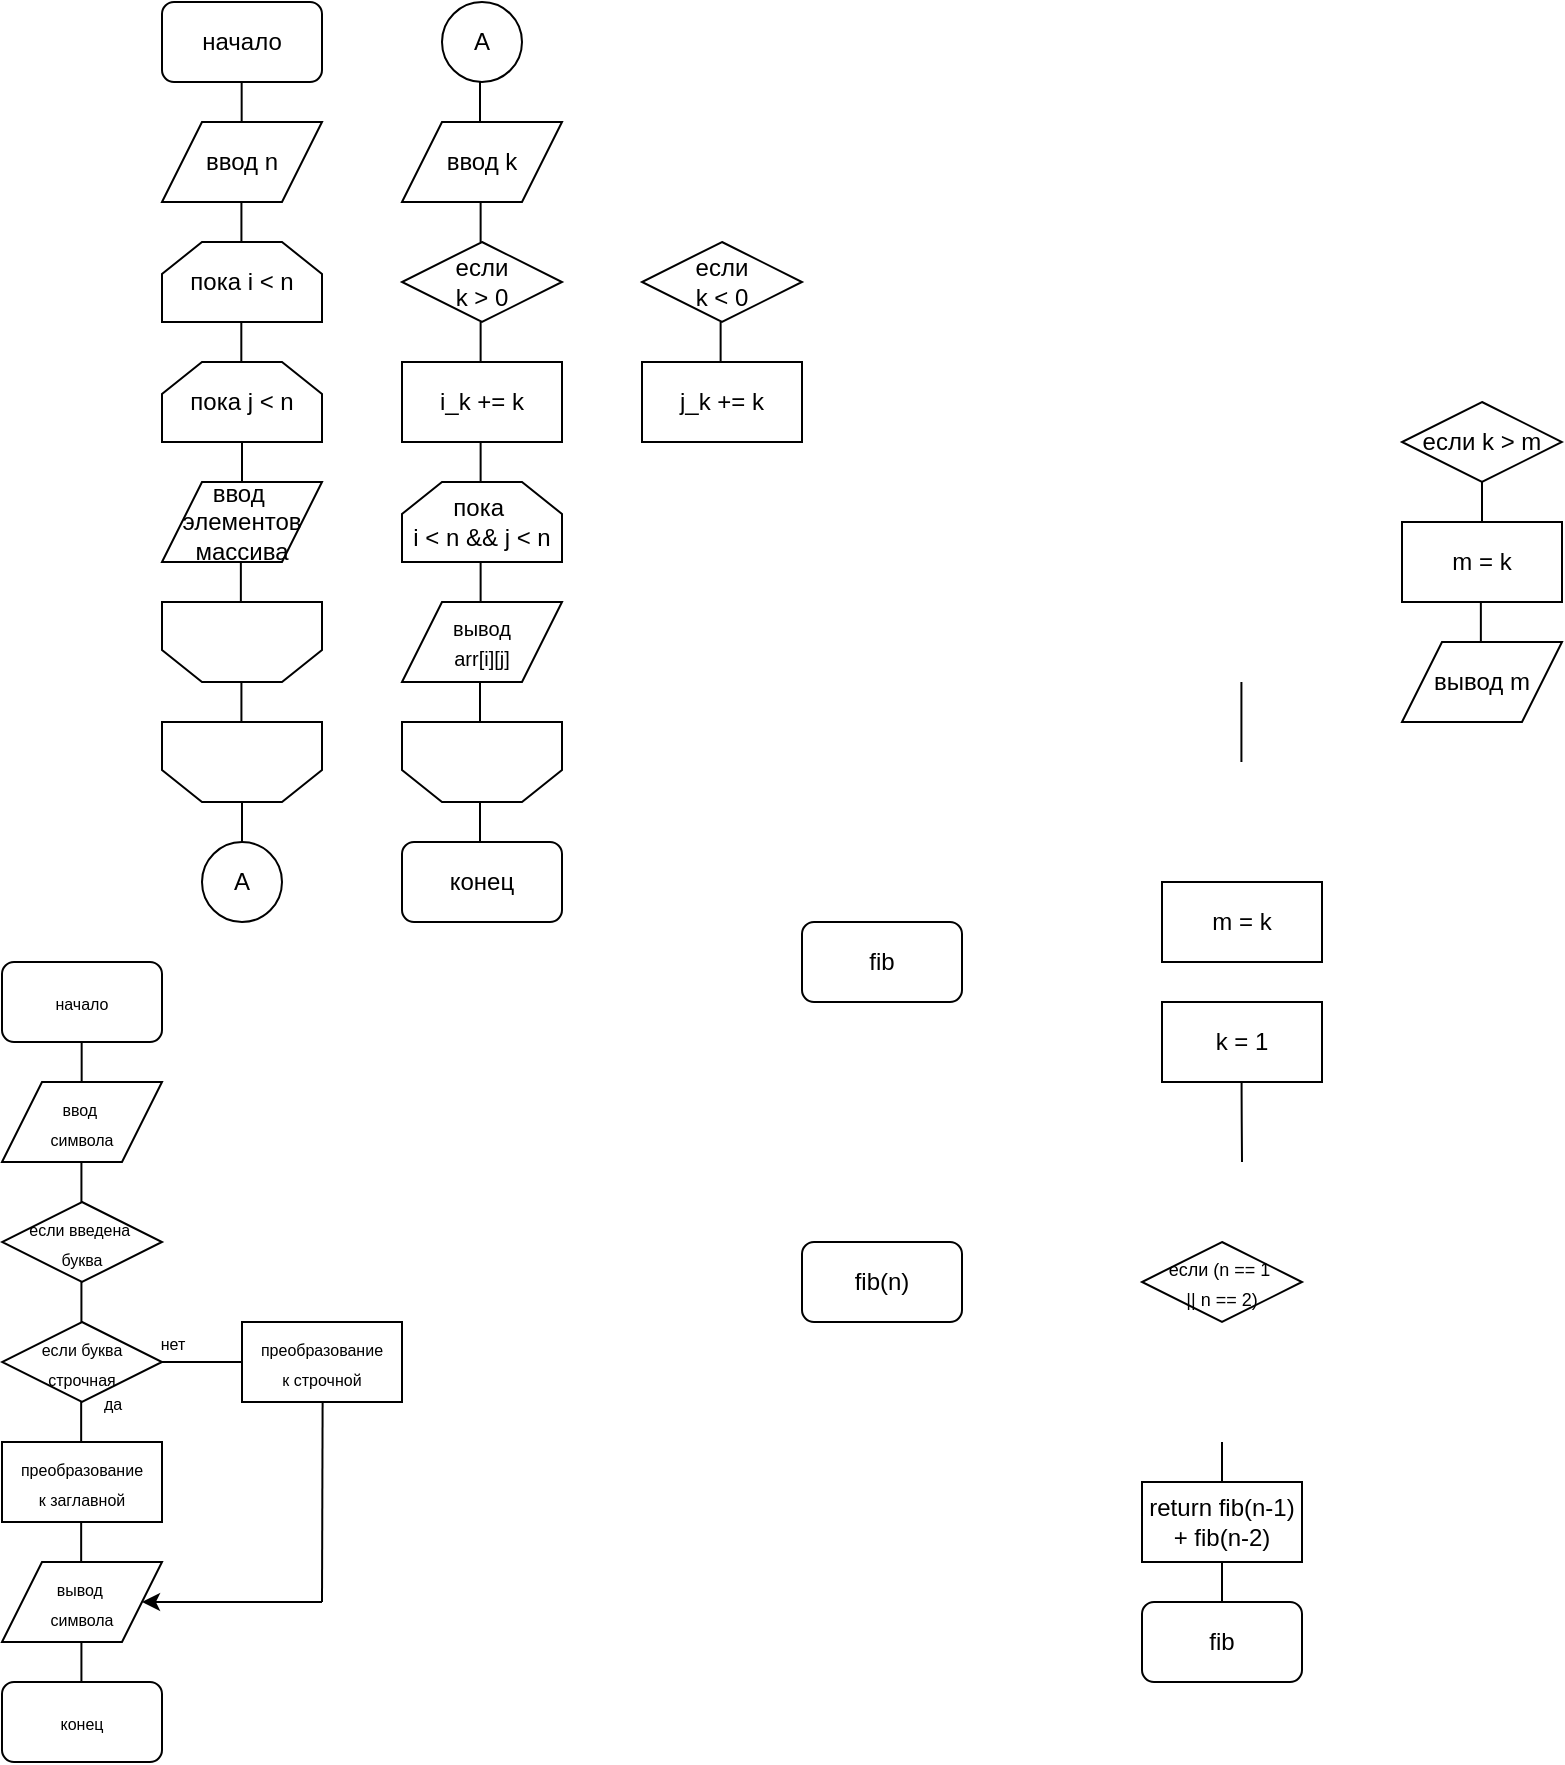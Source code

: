 <mxfile version="14.8.4" type="github">
  <diagram id="jxAJT3Dp_lEYtX4IT00w" name="Page-1">
    <mxGraphModel dx="831" dy="483" grid="1" gridSize="10" guides="1" tooltips="1" connect="1" arrows="1" fold="1" page="1" pageScale="1" pageWidth="827" pageHeight="1169" math="0" shadow="0">
      <root>
        <mxCell id="0" />
        <mxCell id="1" parent="0" />
        <mxCell id="q-B6tYfIVw1v354TyaNC-1" value="начало" style="rounded=1;whiteSpace=wrap;html=1;" parent="1" vertex="1">
          <mxGeometry x="120" y="40" width="80" height="40" as="geometry" />
        </mxCell>
        <mxCell id="q-B6tYfIVw1v354TyaNC-2" value="ввод n" style="shape=parallelogram;perimeter=parallelogramPerimeter;whiteSpace=wrap;html=1;fixedSize=1;" parent="1" vertex="1">
          <mxGeometry x="120" y="100" width="80" height="40" as="geometry" />
        </mxCell>
        <mxCell id="q-B6tYfIVw1v354TyaNC-3" value="" style="endArrow=none;html=1;" parent="1" edge="1">
          <mxGeometry width="50" height="50" relative="1" as="geometry">
            <mxPoint x="159.83" y="100" as="sourcePoint" />
            <mxPoint x="159.83" y="80" as="targetPoint" />
            <Array as="points">
              <mxPoint x="159.83" y="90" />
            </Array>
          </mxGeometry>
        </mxCell>
        <mxCell id="q-B6tYfIVw1v354TyaNC-4" value="" style="endArrow=none;html=1;" parent="1" edge="1">
          <mxGeometry width="50" height="50" relative="1" as="geometry">
            <mxPoint x="159.66" y="220" as="sourcePoint" />
            <mxPoint x="159.66" y="200" as="targetPoint" />
            <Array as="points">
              <mxPoint x="159.66" y="210" />
            </Array>
          </mxGeometry>
        </mxCell>
        <mxCell id="q-B6tYfIVw1v354TyaNC-19" value="конец" style="rounded=1;whiteSpace=wrap;html=1;" parent="1" vertex="1">
          <mxGeometry x="240" y="460" width="80" height="40" as="geometry" />
        </mxCell>
        <mxCell id="q-B6tYfIVw1v354TyaNC-56" value="" style="endArrow=none;html=1;" parent="1" edge="1">
          <mxGeometry width="50" height="50" relative="1" as="geometry">
            <mxPoint x="279.0" y="400" as="sourcePoint" />
            <mxPoint x="279.0" y="380" as="targetPoint" />
          </mxGeometry>
        </mxCell>
        <mxCell id="as-uDfVPaRtVAODGeOcq-2" value="пока i &amp;lt; n" style="shape=loopLimit;whiteSpace=wrap;html=1;size=20;" parent="1" vertex="1">
          <mxGeometry x="120" y="160" width="80" height="40" as="geometry" />
        </mxCell>
        <mxCell id="as-uDfVPaRtVAODGeOcq-5" value="" style="endArrow=none;html=1;" parent="1" edge="1">
          <mxGeometry width="50" height="50" relative="1" as="geometry">
            <mxPoint x="160.0" y="280" as="sourcePoint" />
            <mxPoint x="160.0" y="260" as="targetPoint" />
            <Array as="points">
              <mxPoint x="160.0" y="270" />
            </Array>
          </mxGeometry>
        </mxCell>
        <mxCell id="0Lpr6tSooY7eldmH0HWz-1" value="если &lt;br&gt;k &amp;gt; 0" style="rhombus;whiteSpace=wrap;html=1;" parent="1" vertex="1">
          <mxGeometry x="240" y="160" width="80" height="40" as="geometry" />
        </mxCell>
        <mxCell id="0Lpr6tSooY7eldmH0HWz-2" value="" style="endArrow=none;html=1;" parent="1" edge="1">
          <mxGeometry width="50" height="50" relative="1" as="geometry">
            <mxPoint x="279.31" y="160" as="sourcePoint" />
            <mxPoint x="279.31" y="140" as="targetPoint" />
            <Array as="points">
              <mxPoint x="279.31" y="150" />
            </Array>
          </mxGeometry>
        </mxCell>
        <mxCell id="0Lpr6tSooY7eldmH0HWz-4" value="" style="endArrow=none;html=1;" parent="1" edge="1">
          <mxGeometry width="50" height="50" relative="1" as="geometry">
            <mxPoint x="160.0" y="460" as="sourcePoint" />
            <mxPoint x="160.0" y="440" as="targetPoint" />
            <Array as="points">
              <mxPoint x="160.0" y="450" />
            </Array>
          </mxGeometry>
        </mxCell>
        <mxCell id="0Lpr6tSooY7eldmH0HWz-5" value="&lt;font style=&quot;font-size: 8px&quot;&gt;да&lt;/font&gt;" style="text;html=1;align=center;verticalAlign=middle;resizable=0;points=[];autosize=1;strokeColor=none;" parent="1" vertex="1">
          <mxGeometry x="85" y="730" width="20" height="20" as="geometry" />
        </mxCell>
        <mxCell id="0Lpr6tSooY7eldmH0HWz-6" value="&lt;font style=&quot;font-size: 8px&quot;&gt;нет&lt;/font&gt;" style="text;html=1;align=center;verticalAlign=middle;resizable=0;points=[];autosize=1;strokeColor=none;" parent="1" vertex="1">
          <mxGeometry x="110" y="700" width="30" height="20" as="geometry" />
        </mxCell>
        <mxCell id="0Lpr6tSooY7eldmH0HWz-8" value="i_k += k" style="rounded=0;whiteSpace=wrap;html=1;" parent="1" vertex="1">
          <mxGeometry x="240" y="220" width="80" height="40" as="geometry" />
        </mxCell>
        <mxCell id="0Lpr6tSooY7eldmH0HWz-9" value="&lt;font style=&quot;font-size: 8px&quot;&gt;если введена&amp;nbsp;&lt;br&gt;буква&lt;/font&gt;" style="rhombus;whiteSpace=wrap;html=1;" parent="1" vertex="1">
          <mxGeometry x="40" y="640" width="80" height="40" as="geometry" />
        </mxCell>
        <mxCell id="0Lpr6tSooY7eldmH0HWz-10" value="" style="endArrow=none;html=1;" parent="1" edge="1">
          <mxGeometry width="50" height="50" relative="1" as="geometry">
            <mxPoint x="659.71" y="420" as="sourcePoint" />
            <mxPoint x="659.71" y="380" as="targetPoint" />
          </mxGeometry>
        </mxCell>
        <mxCell id="0Lpr6tSooY7eldmH0HWz-11" value="m = k" style="rounded=0;whiteSpace=wrap;html=1;" parent="1" vertex="1">
          <mxGeometry x="620" y="480" width="80" height="40" as="geometry" />
        </mxCell>
        <mxCell id="0Lpr6tSooY7eldmH0HWz-13" value="" style="endArrow=none;html=1;" parent="1" edge="1">
          <mxGeometry width="50" height="50" relative="1" as="geometry">
            <mxPoint x="159.71" y="400" as="sourcePoint" />
            <mxPoint x="159.71" y="380" as="targetPoint" />
            <Array as="points">
              <mxPoint x="159.71" y="390" />
            </Array>
          </mxGeometry>
        </mxCell>
        <mxCell id="0Lpr6tSooY7eldmH0HWz-14" value="k = 1" style="rounded=0;whiteSpace=wrap;html=1;" parent="1" vertex="1">
          <mxGeometry x="620" y="540" width="80" height="40" as="geometry" />
        </mxCell>
        <mxCell id="0Lpr6tSooY7eldmH0HWz-15" value="" style="endArrow=none;html=1;" parent="1" edge="1">
          <mxGeometry width="50" height="50" relative="1" as="geometry">
            <mxPoint x="279.31" y="280" as="sourcePoint" />
            <mxPoint x="279.31" y="260" as="targetPoint" />
            <Array as="points">
              <mxPoint x="279.31" y="270" />
            </Array>
          </mxGeometry>
        </mxCell>
        <mxCell id="0Lpr6tSooY7eldmH0HWz-16" value="" style="endArrow=none;html=1;" parent="1" edge="1">
          <mxGeometry width="50" height="50" relative="1" as="geometry">
            <mxPoint x="200" y="840" as="sourcePoint" />
            <mxPoint x="200.31" y="739.17" as="targetPoint" />
          </mxGeometry>
        </mxCell>
        <mxCell id="0Lpr6tSooY7eldmH0HWz-18" value="" style="endArrow=classic;html=1;" parent="1" edge="1">
          <mxGeometry width="50" height="50" relative="1" as="geometry">
            <mxPoint x="200" y="840" as="sourcePoint" />
            <mxPoint x="110" y="840" as="targetPoint" />
          </mxGeometry>
        </mxCell>
        <mxCell id="0Lpr6tSooY7eldmH0HWz-19" value="" style="endArrow=none;html=1;" parent="1" edge="1">
          <mxGeometry width="50" height="50" relative="1" as="geometry">
            <mxPoint x="660" y="620" as="sourcePoint" />
            <mxPoint x="659.8" y="580" as="targetPoint" />
            <Array as="points">
              <mxPoint x="659.8" y="590" />
            </Array>
          </mxGeometry>
        </mxCell>
        <mxCell id="0Lpr6tSooY7eldmH0HWz-20" value="если k &amp;gt; m" style="rhombus;whiteSpace=wrap;html=1;" parent="1" vertex="1">
          <mxGeometry x="740" y="240" width="80" height="40" as="geometry" />
        </mxCell>
        <mxCell id="0Lpr6tSooY7eldmH0HWz-21" value="m = k" style="rounded=0;whiteSpace=wrap;html=1;" parent="1" vertex="1">
          <mxGeometry x="740" y="300" width="80" height="40" as="geometry" />
        </mxCell>
        <mxCell id="0Lpr6tSooY7eldmH0HWz-22" value="вывод m" style="shape=parallelogram;perimeter=parallelogramPerimeter;whiteSpace=wrap;html=1;fixedSize=1;" parent="1" vertex="1">
          <mxGeometry x="740" y="360" width="80" height="40" as="geometry" />
        </mxCell>
        <mxCell id="0Lpr6tSooY7eldmH0HWz-23" value="" style="shape=loopLimit;whiteSpace=wrap;html=1;size=20;rotation=-180;" parent="1" vertex="1">
          <mxGeometry x="120" y="400" width="80" height="40" as="geometry" />
        </mxCell>
        <mxCell id="0Lpr6tSooY7eldmH0HWz-24" value="" style="endArrow=none;html=1;" parent="1" edge="1">
          <mxGeometry width="50" height="50" relative="1" as="geometry">
            <mxPoint x="279.31" y="220" as="sourcePoint" />
            <mxPoint x="279.31" y="200" as="targetPoint" />
            <Array as="points">
              <mxPoint x="279.31" y="210" />
            </Array>
          </mxGeometry>
        </mxCell>
        <mxCell id="0Lpr6tSooY7eldmH0HWz-25" value="" style="endArrow=none;html=1;" parent="1" edge="1">
          <mxGeometry width="50" height="50" relative="1" as="geometry">
            <mxPoint x="279" y="460" as="sourcePoint" />
            <mxPoint x="279" y="440" as="targetPoint" />
            <Array as="points">
              <mxPoint x="279" y="450" />
            </Array>
          </mxGeometry>
        </mxCell>
        <mxCell id="0Lpr6tSooY7eldmH0HWz-26" value="" style="endArrow=none;html=1;" parent="1" edge="1">
          <mxGeometry width="50" height="50" relative="1" as="geometry">
            <mxPoint x="780" y="300" as="sourcePoint" />
            <mxPoint x="780" y="280" as="targetPoint" />
            <Array as="points">
              <mxPoint x="780" y="290" />
            </Array>
          </mxGeometry>
        </mxCell>
        <mxCell id="0Lpr6tSooY7eldmH0HWz-27" value="" style="endArrow=none;html=1;" parent="1" edge="1">
          <mxGeometry width="50" height="50" relative="1" as="geometry">
            <mxPoint x="779.43" y="360" as="sourcePoint" />
            <mxPoint x="779.43" y="340" as="targetPoint" />
            <Array as="points">
              <mxPoint x="779.43" y="350" />
            </Array>
          </mxGeometry>
        </mxCell>
        <mxCell id="0Lpr6tSooY7eldmH0HWz-28" value="A" style="ellipse;whiteSpace=wrap;html=1;aspect=fixed;" parent="1" vertex="1">
          <mxGeometry x="260" y="40" width="40" height="40" as="geometry" />
        </mxCell>
        <mxCell id="0Lpr6tSooY7eldmH0HWz-29" value="A" style="ellipse;whiteSpace=wrap;html=1;aspect=fixed;" parent="1" vertex="1">
          <mxGeometry x="140" y="460" width="40" height="40" as="geometry" />
        </mxCell>
        <mxCell id="0Lpr6tSooY7eldmH0HWz-30" value="" style="endArrow=none;html=1;" parent="1" edge="1">
          <mxGeometry width="50" height="50" relative="1" as="geometry">
            <mxPoint x="279.0" y="100" as="sourcePoint" />
            <mxPoint x="279.0" y="80" as="targetPoint" />
            <Array as="points">
              <mxPoint x="279.0" y="90" />
            </Array>
          </mxGeometry>
        </mxCell>
        <mxCell id="TC49I6aeEAGeaz-uQ3c7-3" value="" style="endArrow=none;html=1;" parent="1" edge="1">
          <mxGeometry width="50" height="50" relative="1" as="geometry">
            <mxPoint x="159.71" y="160" as="sourcePoint" />
            <mxPoint x="159.71" y="140" as="targetPoint" />
            <Array as="points">
              <mxPoint x="159.71" y="150" />
            </Array>
          </mxGeometry>
        </mxCell>
        <mxCell id="TC49I6aeEAGeaz-uQ3c7-4" value="" style="endArrow=none;html=1;" parent="1" edge="1">
          <mxGeometry width="50" height="50" relative="1" as="geometry">
            <mxPoint x="159.43" y="340" as="sourcePoint" />
            <mxPoint x="159.43" y="320" as="targetPoint" />
            <Array as="points">
              <mxPoint x="159.43" y="330" />
            </Array>
          </mxGeometry>
        </mxCell>
        <mxCell id="TC49I6aeEAGeaz-uQ3c7-5" value="" style="endArrow=none;html=1;" parent="1" edge="1">
          <mxGeometry width="50" height="50" relative="1" as="geometry">
            <mxPoint x="399.31" y="220" as="sourcePoint" />
            <mxPoint x="399.31" y="200" as="targetPoint" />
            <Array as="points">
              <mxPoint x="399.31" y="210" />
            </Array>
          </mxGeometry>
        </mxCell>
        <mxCell id="TC49I6aeEAGeaz-uQ3c7-7" value="" style="endArrow=none;html=1;" parent="1" edge="1">
          <mxGeometry width="50" height="50" relative="1" as="geometry">
            <mxPoint x="279.31" y="340" as="sourcePoint" />
            <mxPoint x="279.31" y="320" as="targetPoint" />
            <Array as="points">
              <mxPoint x="279.31" y="330" />
            </Array>
          </mxGeometry>
        </mxCell>
        <mxCell id="TeU_szkID0HRHD4BmNii-1" value="ввод&amp;nbsp;&lt;br&gt;элементов&lt;br&gt;массива" style="shape=parallelogram;perimeter=parallelogramPerimeter;whiteSpace=wrap;html=1;fixedSize=1;" parent="1" vertex="1">
          <mxGeometry x="120" y="280" width="80" height="40" as="geometry" />
        </mxCell>
        <mxCell id="TeU_szkID0HRHD4BmNii-3" value="если &lt;br&gt;k &amp;lt; 0" style="rhombus;whiteSpace=wrap;html=1;" parent="1" vertex="1">
          <mxGeometry x="360" y="160" width="80" height="40" as="geometry" />
        </mxCell>
        <mxCell id="TeU_szkID0HRHD4BmNii-4" value="&lt;font size=&quot;1&quot;&gt;вывод&lt;br&gt;arr[i][j]&lt;br&gt;&lt;/font&gt;" style="shape=parallelogram;perimeter=parallelogramPerimeter;whiteSpace=wrap;html=1;fixedSize=1;" parent="1" vertex="1">
          <mxGeometry x="240" y="340" width="80" height="40" as="geometry" />
        </mxCell>
        <mxCell id="i1lvCAq2LdNfaf-z3_G_-1" value="пока j &amp;lt; n" style="shape=loopLimit;whiteSpace=wrap;html=1;size=20;" parent="1" vertex="1">
          <mxGeometry x="120" y="220" width="80" height="40" as="geometry" />
        </mxCell>
        <mxCell id="i1lvCAq2LdNfaf-z3_G_-2" value="" style="shape=loopLimit;whiteSpace=wrap;html=1;size=20;rotation=-180;" parent="1" vertex="1">
          <mxGeometry x="120" y="340" width="80" height="40" as="geometry" />
        </mxCell>
        <mxCell id="i1lvCAq2LdNfaf-z3_G_-3" value="ввод k" style="shape=parallelogram;perimeter=parallelogramPerimeter;whiteSpace=wrap;html=1;fixedSize=1;" parent="1" vertex="1">
          <mxGeometry x="240" y="100" width="80" height="40" as="geometry" />
        </mxCell>
        <mxCell id="i1lvCAq2LdNfaf-z3_G_-4" value="" style="endArrow=none;html=1;" parent="1" edge="1">
          <mxGeometry width="50" height="50" relative="1" as="geometry">
            <mxPoint x="120" y="720" as="sourcePoint" />
            <mxPoint x="160" y="720" as="targetPoint" />
          </mxGeometry>
        </mxCell>
        <mxCell id="i1lvCAq2LdNfaf-z3_G_-5" value="j_k += k" style="rounded=0;whiteSpace=wrap;html=1;" parent="1" vertex="1">
          <mxGeometry x="360" y="220" width="80" height="40" as="geometry" />
        </mxCell>
        <mxCell id="i1lvCAq2LdNfaf-z3_G_-6" value="пока&amp;nbsp;&lt;br&gt;i &amp;lt; n &amp;amp;&amp;amp; j &amp;lt; n" style="shape=loopLimit;whiteSpace=wrap;html=1;size=20;" parent="1" vertex="1">
          <mxGeometry x="240" y="280" width="80" height="40" as="geometry" />
        </mxCell>
        <mxCell id="i1lvCAq2LdNfaf-z3_G_-7" value="" style="shape=loopLimit;whiteSpace=wrap;html=1;size=20;rotation=-180;" parent="1" vertex="1">
          <mxGeometry x="240" y="400" width="80" height="40" as="geometry" />
        </mxCell>
        <mxCell id="x8ZAdLDHv3qDcoHu8QLF-1" value="&lt;font style=&quot;font-size: 8px&quot;&gt;начало&lt;/font&gt;" style="rounded=1;whiteSpace=wrap;html=1;" parent="1" vertex="1">
          <mxGeometry x="40" y="520" width="80" height="40" as="geometry" />
        </mxCell>
        <mxCell id="x8ZAdLDHv3qDcoHu8QLF-2" value="&lt;font style=&quot;font-size: 8px&quot;&gt;ввод&amp;nbsp;&lt;br&gt;символа&lt;/font&gt;" style="shape=parallelogram;perimeter=parallelogramPerimeter;whiteSpace=wrap;html=1;fixedSize=1;" parent="1" vertex="1">
          <mxGeometry x="40" y="580" width="80" height="40" as="geometry" />
        </mxCell>
        <mxCell id="x8ZAdLDHv3qDcoHu8QLF-3" value="" style="endArrow=none;html=1;" parent="1" edge="1">
          <mxGeometry width="50" height="50" relative="1" as="geometry">
            <mxPoint x="79.83" y="580" as="sourcePoint" />
            <mxPoint x="79.83" y="560" as="targetPoint" />
            <Array as="points">
              <mxPoint x="79.83" y="570" />
            </Array>
          </mxGeometry>
        </mxCell>
        <mxCell id="x8ZAdLDHv3qDcoHu8QLF-4" value="" style="endArrow=none;html=1;" parent="1" edge="1">
          <mxGeometry width="50" height="50" relative="1" as="geometry">
            <mxPoint x="79.58" y="760" as="sourcePoint" />
            <mxPoint x="79.58" y="740" as="targetPoint" />
            <Array as="points">
              <mxPoint x="79.58" y="750" />
            </Array>
          </mxGeometry>
        </mxCell>
        <mxCell id="x8ZAdLDHv3qDcoHu8QLF-6" value="" style="endArrow=none;html=1;" parent="1" edge="1">
          <mxGeometry width="50" height="50" relative="1" as="geometry">
            <mxPoint x="650" y="780" as="sourcePoint" />
            <mxPoint x="650" y="760" as="targetPoint" />
            <Array as="points">
              <mxPoint x="650" y="770" />
            </Array>
          </mxGeometry>
        </mxCell>
        <mxCell id="x8ZAdLDHv3qDcoHu8QLF-18" value="" style="endArrow=none;html=1;" parent="1" edge="1">
          <mxGeometry width="50" height="50" relative="1" as="geometry">
            <mxPoint x="79.71" y="640" as="sourcePoint" />
            <mxPoint x="79.71" y="620" as="targetPoint" />
            <Array as="points">
              <mxPoint x="79.71" y="630" />
            </Array>
          </mxGeometry>
        </mxCell>
        <mxCell id="x8ZAdLDHv3qDcoHu8QLF-29" value="&lt;font style=&quot;font-size: 8px&quot;&gt;конец&lt;/font&gt;" style="rounded=1;whiteSpace=wrap;html=1;" parent="1" vertex="1">
          <mxGeometry x="40" y="880" width="80" height="40" as="geometry" />
        </mxCell>
        <mxCell id="x8ZAdLDHv3qDcoHu8QLF-30" value="fib" style="rounded=1;whiteSpace=wrap;html=1;" parent="1" vertex="1">
          <mxGeometry x="440" y="500" width="80" height="40" as="geometry" />
        </mxCell>
        <mxCell id="x8ZAdLDHv3qDcoHu8QLF-32" value="" style="endArrow=none;html=1;" parent="1" edge="1">
          <mxGeometry width="50" height="50" relative="1" as="geometry">
            <mxPoint x="79.58" y="820" as="sourcePoint" />
            <mxPoint x="79.58" y="800" as="targetPoint" />
            <Array as="points">
              <mxPoint x="79.58" y="810" />
            </Array>
          </mxGeometry>
        </mxCell>
        <mxCell id="x8ZAdLDHv3qDcoHu8QLF-34" value="" style="endArrow=none;html=1;" parent="1" edge="1">
          <mxGeometry width="50" height="50" relative="1" as="geometry">
            <mxPoint x="79.71" y="880" as="sourcePoint" />
            <mxPoint x="79.71" y="860" as="targetPoint" />
            <Array as="points">
              <mxPoint x="79.71" y="870" />
            </Array>
          </mxGeometry>
        </mxCell>
        <mxCell id="x8ZAdLDHv3qDcoHu8QLF-43" value="" style="endArrow=none;html=1;" parent="1" edge="1">
          <mxGeometry width="50" height="50" relative="1" as="geometry">
            <mxPoint x="650" y="840" as="sourcePoint" />
            <mxPoint x="650" y="820" as="targetPoint" />
            <Array as="points">
              <mxPoint x="650" y="830" />
            </Array>
          </mxGeometry>
        </mxCell>
        <mxCell id="x8ZAdLDHv3qDcoHu8QLF-49" value="" style="endArrow=none;html=1;" parent="1" edge="1">
          <mxGeometry width="50" height="50" relative="1" as="geometry">
            <mxPoint x="79.71" y="700" as="sourcePoint" />
            <mxPoint x="79.71" y="680" as="targetPoint" />
            <Array as="points">
              <mxPoint x="79.71" y="690" />
            </Array>
          </mxGeometry>
        </mxCell>
        <mxCell id="x8ZAdLDHv3qDcoHu8QLF-52" value="&lt;font style=&quot;font-size: 9px&quot;&gt;если (n == 1&amp;nbsp;&lt;br&gt;|| n == 2)&lt;/font&gt;" style="rhombus;whiteSpace=wrap;html=1;" parent="1" vertex="1">
          <mxGeometry x="610" y="660" width="80" height="40" as="geometry" />
        </mxCell>
        <mxCell id="x8ZAdLDHv3qDcoHu8QLF-54" value="&lt;font style=&quot;font-size: 8px&quot;&gt;преобразование&lt;br&gt;к заглавной&lt;/font&gt;" style="rounded=0;whiteSpace=wrap;html=1;" parent="1" vertex="1">
          <mxGeometry x="40" y="760" width="80" height="40" as="geometry" />
        </mxCell>
        <mxCell id="x8ZAdLDHv3qDcoHu8QLF-55" value="return fib(n-1)&lt;br&gt;+ fib(n-2)" style="rounded=0;whiteSpace=wrap;html=1;" parent="1" vertex="1">
          <mxGeometry x="610" y="780" width="80" height="40" as="geometry" />
        </mxCell>
        <mxCell id="x8ZAdLDHv3qDcoHu8QLF-56" value="fib(n)" style="rounded=1;whiteSpace=wrap;html=1;" parent="1" vertex="1">
          <mxGeometry x="440" y="660" width="80" height="40" as="geometry" />
        </mxCell>
        <mxCell id="x8ZAdLDHv3qDcoHu8QLF-57" value="&lt;font style=&quot;font-size: 8px&quot;&gt;вывод&amp;nbsp;&lt;br&gt;символа&lt;/font&gt;" style="shape=parallelogram;perimeter=parallelogramPerimeter;whiteSpace=wrap;html=1;fixedSize=1;" parent="1" vertex="1">
          <mxGeometry x="40" y="820" width="80" height="40" as="geometry" />
        </mxCell>
        <mxCell id="x8ZAdLDHv3qDcoHu8QLF-58" value="fib" style="rounded=1;whiteSpace=wrap;html=1;" parent="1" vertex="1">
          <mxGeometry x="610" y="840" width="80" height="40" as="geometry" />
        </mxCell>
        <mxCell id="9bOrtudzRU039nzsHoze-2" value="&lt;font style=&quot;font-size: 8px&quot;&gt;если буква&lt;br&gt;строчная&lt;/font&gt;" style="rhombus;whiteSpace=wrap;html=1;" vertex="1" parent="1">
          <mxGeometry x="40" y="700" width="80" height="40" as="geometry" />
        </mxCell>
        <mxCell id="9bOrtudzRU039nzsHoze-3" value="&lt;font style=&quot;font-size: 8px&quot;&gt;преобразование&lt;br&gt;к строчной&lt;/font&gt;" style="rounded=0;whiteSpace=wrap;html=1;" vertex="1" parent="1">
          <mxGeometry x="160" y="700" width="80" height="40" as="geometry" />
        </mxCell>
      </root>
    </mxGraphModel>
  </diagram>
</mxfile>
